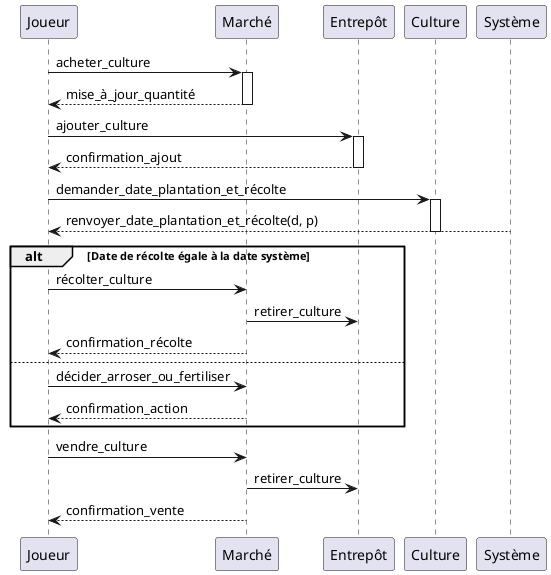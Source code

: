 @startuml
' Participants
participant Joueur
participant Marché
participant Entrepôt
participant Culture

' Interactions
Joueur -> Marché: acheter_culture
activate Marché
Marché --> Joueur: mise_à_jour_quantité
deactivate Marché

Joueur -> Entrepôt: ajouter_culture
activate Entrepôt
Entrepôt --> Joueur: confirmation_ajout
deactivate Entrepôt

Joueur -> Culture: demander_date_plantation_et_récolte
activate Culture
Système --> Joueur: renvoyer_date_plantation_et_récolte(d, p)
deactivate Culture

alt Date de récolte égale à la date système
    Joueur -> Marché: récolter_culture
    Marché -> Entrepôt: retirer_culture
    Marché --> Joueur: confirmation_récolte
else
    Joueur -> Marché: décider_arroser_ou_fertiliser
    Marché --> Joueur: confirmation_action
end

Joueur -> Marché: vendre_culture
Marché -> Entrepôt: retirer_culture
Marché --> Joueur: confirmation_vente
@enduml